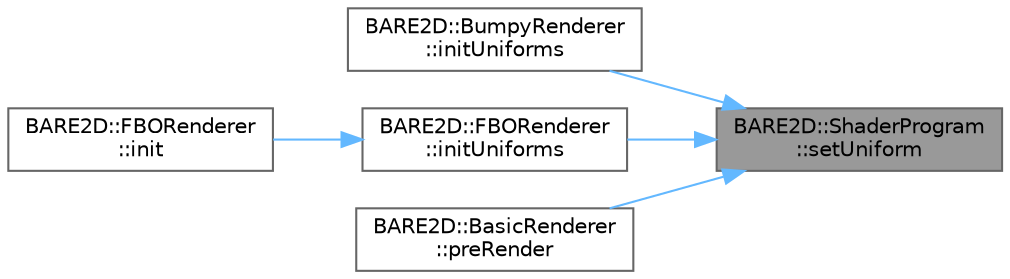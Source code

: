 digraph "BARE2D::ShaderProgram::setUniform"
{
 // INTERACTIVE_SVG=YES
 // LATEX_PDF_SIZE
  bgcolor="transparent";
  edge [fontname=Helvetica,fontsize=10,labelfontname=Helvetica,labelfontsize=10];
  node [fontname=Helvetica,fontsize=10,shape=box,height=0.2,width=0.4];
  rankdir="RL";
  Node1 [label="BARE2D::ShaderProgram\l::setUniform",height=0.2,width=0.4,color="gray40", fillcolor="grey60", style="filled", fontcolor="black",tooltip="A generalized wrapper to find and set a uniform for this shader."];
  Node1 -> Node2 [dir="back",color="steelblue1",style="solid"];
  Node2 [label="BARE2D::BumpyRenderer\l::initUniforms",height=0.2,width=0.4,color="grey40", fillcolor="white", style="filled",URL="$class_b_a_r_e2_d_1_1_bumpy_renderer.html#a6700a581c23f6874f4547ea80d4f4535",tooltip="Initializes all uniforms, such as colour attachments, depth attachments, etc."];
  Node1 -> Node3 [dir="back",color="steelblue1",style="solid"];
  Node3 [label="BARE2D::FBORenderer\l::initUniforms",height=0.2,width=0.4,color="grey40", fillcolor="white", style="filled",URL="$class_b_a_r_e2_d_1_1_f_b_o_renderer.html#ad27e4c76b6f82a74b967464560254a87",tooltip="Initializes all uniforms, such as colour attachments, depth attachments, etc."];
  Node3 -> Node4 [dir="back",color="steelblue1",style="solid"];
  Node4 [label="BARE2D::FBORenderer\l::init",height=0.2,width=0.4,color="grey40", fillcolor="white", style="filled",URL="$class_b_a_r_e2_d_1_1_f_b_o_renderer.html#ac1902310c37a001b0f6d53b7d6066867",tooltip="Initializes all necessary bits of the renderer."];
  Node1 -> Node5 [dir="back",color="steelblue1",style="solid"];
  Node5 [label="BARE2D::BasicRenderer\l::preRender",height=0.2,width=0.4,color="grey40", fillcolor="white", style="filled",URL="$class_b_a_r_e2_d_1_1_basic_renderer.html#aaf24fe92216128173a92b9c23dc4dd56",tooltip="Does stuff inside of the render function, within the shader's use."];
}
